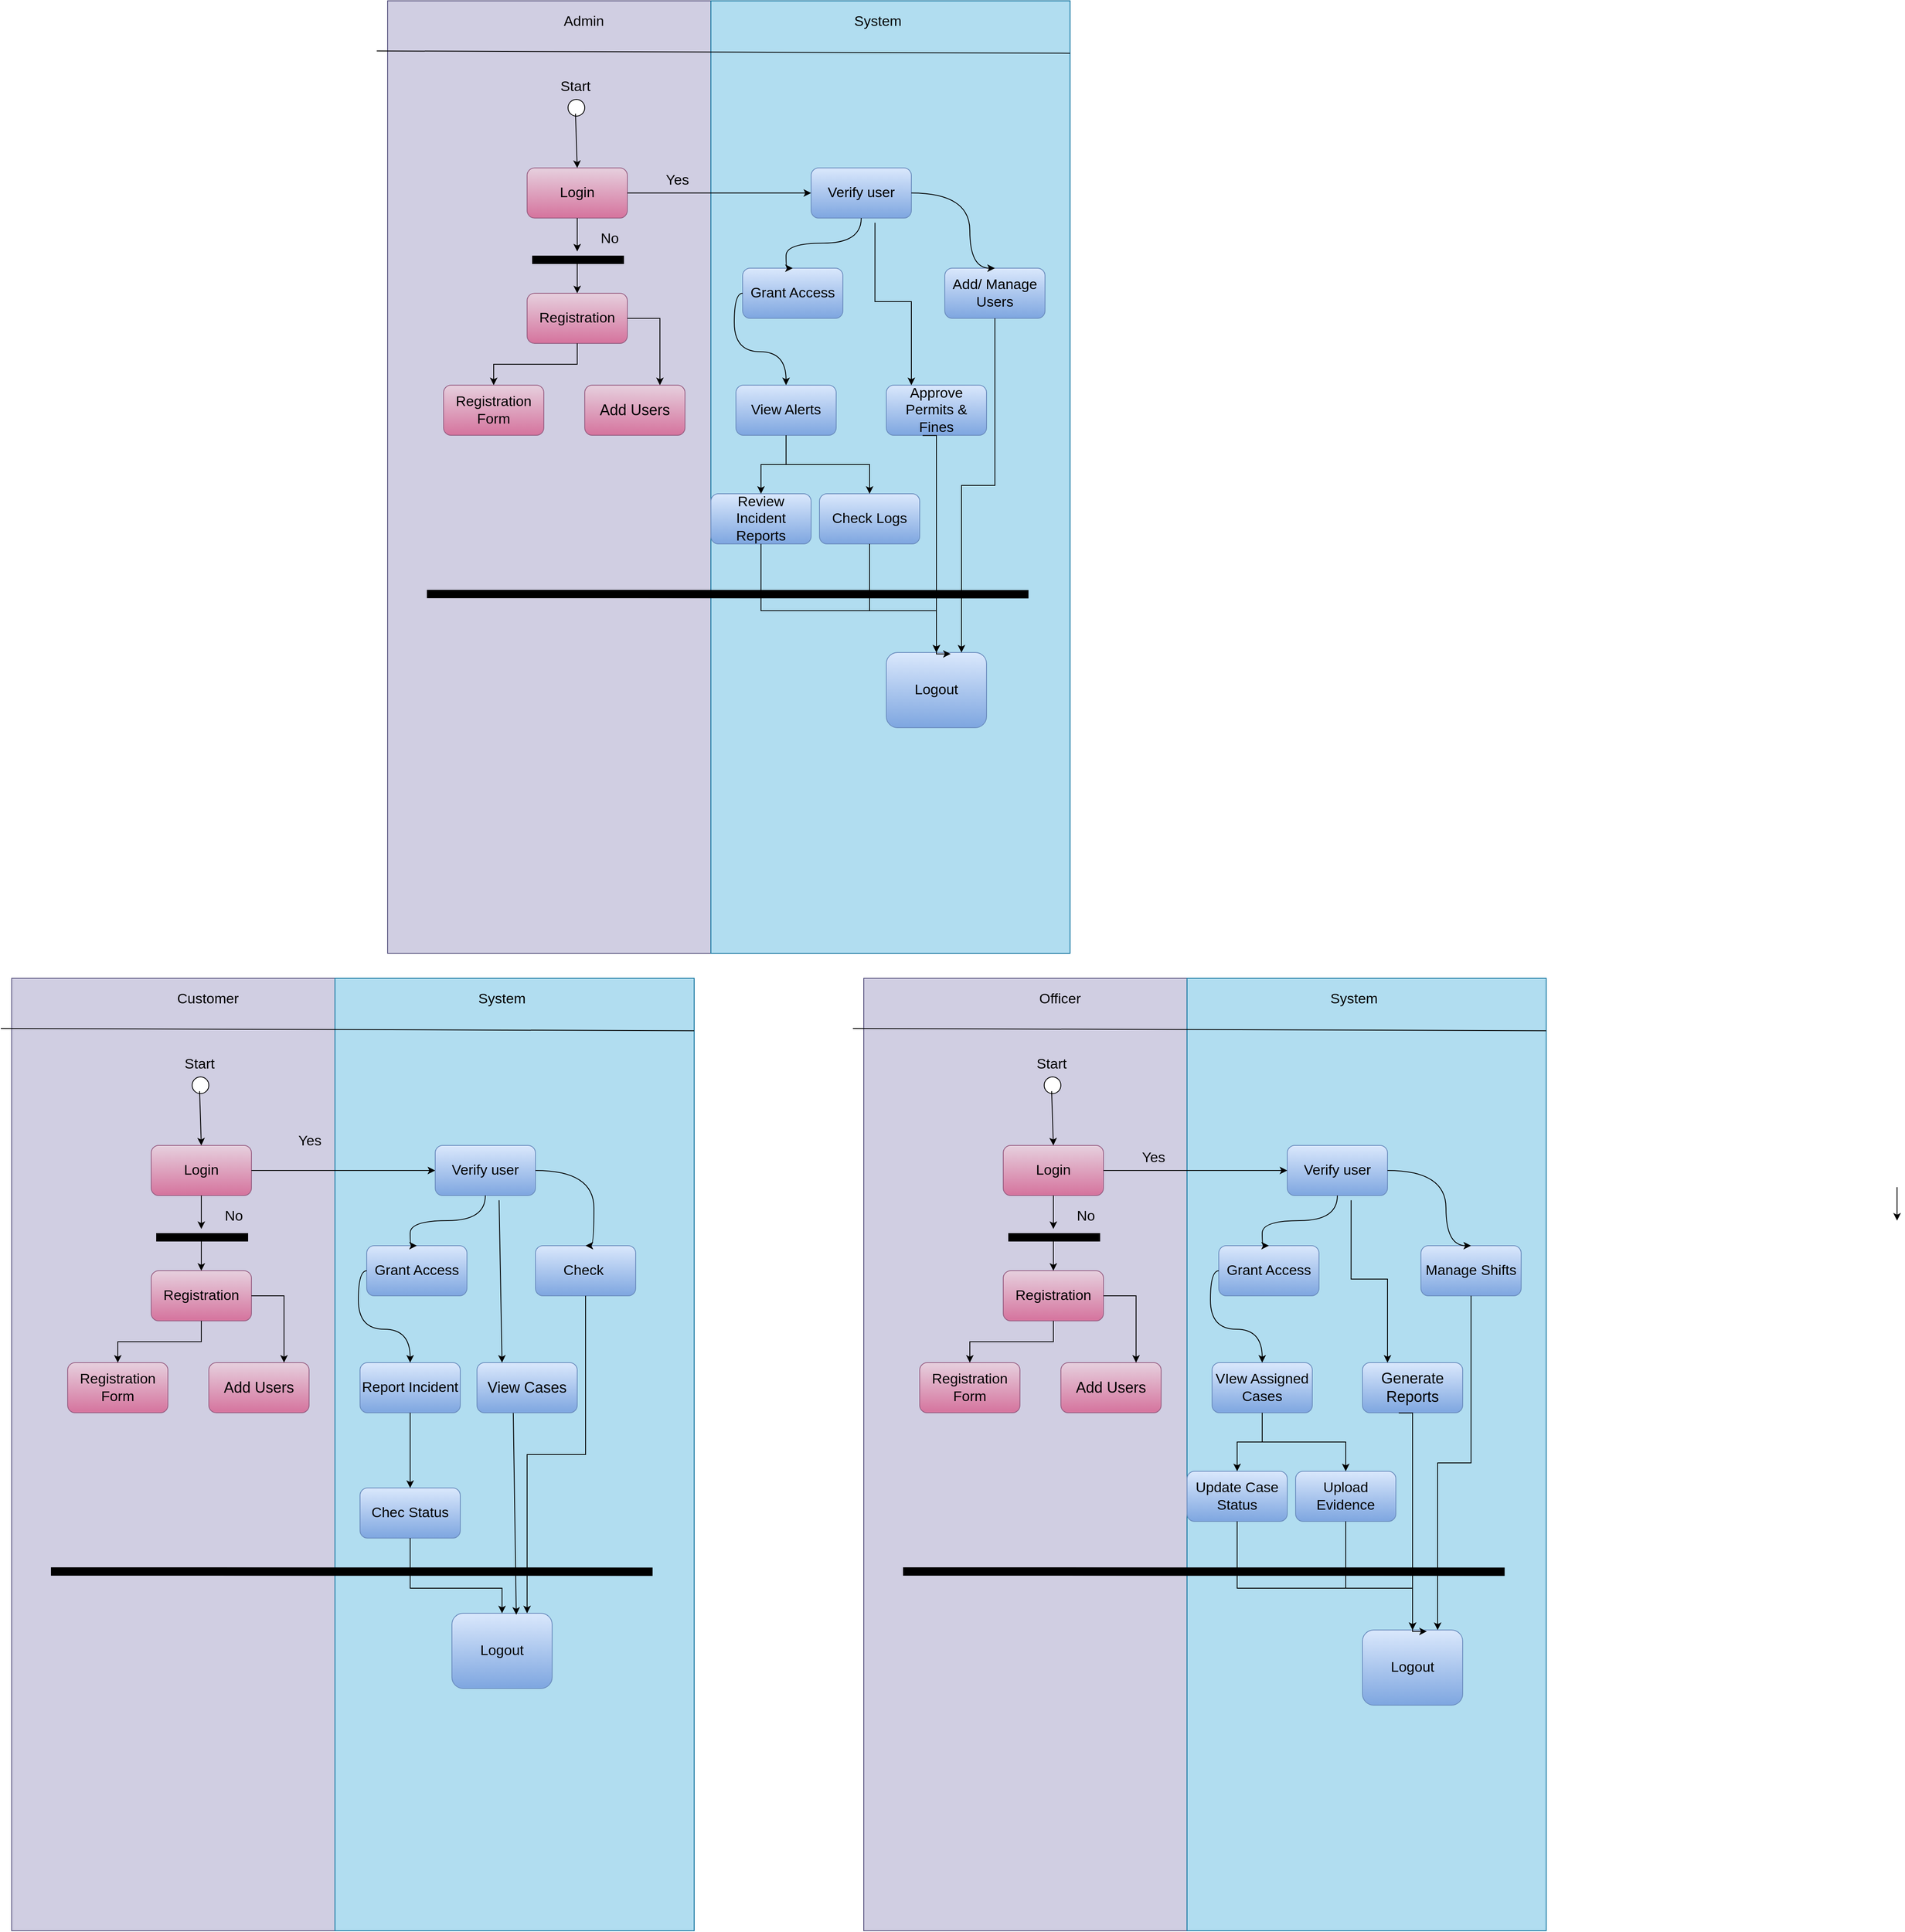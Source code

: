 <mxfile version="27.0.5">
  <diagram name="Page-1" id="B03mSPLDkN187rLbAm4E">
    <mxGraphModel dx="1965" dy="3743" grid="1" gridSize="10" guides="1" tooltips="1" connect="1" arrows="1" fold="1" page="1" pageScale="1" pageWidth="827" pageHeight="1169" math="0" shadow="0">
      <root>
        <mxCell id="0" />
        <mxCell id="1" parent="0" />
        <mxCell id="10Q0woqMHElBIrSK-lA1-16" value="" style="rounded=0;whiteSpace=wrap;html=1;fillColor=#d0cee2;strokeColor=#56517e;" vertex="1" parent="1">
          <mxGeometry x="13" y="-70" width="387" height="1140" as="geometry" />
        </mxCell>
        <mxCell id="10Q0woqMHElBIrSK-lA1-15" value="" style="rounded=0;whiteSpace=wrap;html=1;fillColor=#b1ddf0;strokeColor=#10739e;" vertex="1" parent="1">
          <mxGeometry x="400" y="-70" width="430" height="1140" as="geometry" />
        </mxCell>
        <mxCell id="10Q0woqMHElBIrSK-lA1-1" value="&lt;font style=&quot;font-size: 17px; color: rgb(0, 0, 0);&quot;&gt;Login&lt;/font&gt;" style="rounded=1;whiteSpace=wrap;html=1;fillColor=#e6d0de;gradientColor=#d5739d;strokeColor=#996185;" vertex="1" parent="1">
          <mxGeometry x="180" y="130" width="120" height="60" as="geometry" />
        </mxCell>
        <mxCell id="10Q0woqMHElBIrSK-lA1-2" value="&lt;font style=&quot;font-size: 17px; color: rgb(0, 0, 0);&quot;&gt;Registration&lt;/font&gt;" style="rounded=1;whiteSpace=wrap;html=1;fillColor=#e6d0de;gradientColor=#d5739d;strokeColor=#996185;" vertex="1" parent="1">
          <mxGeometry x="180" y="280" width="120" height="60" as="geometry" />
        </mxCell>
        <mxCell id="10Q0woqMHElBIrSK-lA1-3" value="&lt;font style=&quot;font-size: 17px; color: rgb(0, 0, 0);&quot;&gt;Registration Form&lt;/font&gt;" style="rounded=1;whiteSpace=wrap;html=1;fillColor=#e6d0de;gradientColor=#d5739d;strokeColor=#996185;" vertex="1" parent="1">
          <mxGeometry x="80" y="390" width="120" height="60" as="geometry" />
        </mxCell>
        <mxCell id="10Q0woqMHElBIrSK-lA1-4" value="&lt;font style=&quot;color: rgb(0, 0, 0); font-size: 18px;&quot;&gt;Add Users&lt;/font&gt;" style="rounded=1;whiteSpace=wrap;html=1;fillColor=#e6d0de;gradientColor=#d5739d;strokeColor=#996185;" vertex="1" parent="1">
          <mxGeometry x="249" y="390" width="120" height="60" as="geometry" />
        </mxCell>
        <mxCell id="10Q0woqMHElBIrSK-lA1-5" value="&lt;font style=&quot;font-size: 17px; color: rgb(0, 0, 0);&quot;&gt;Verify user&lt;/font&gt;" style="rounded=1;whiteSpace=wrap;html=1;fillColor=#dae8fc;gradientColor=#7ea6e0;strokeColor=#6c8ebf;" vertex="1" parent="1">
          <mxGeometry x="520" y="130" width="120" height="60" as="geometry" />
        </mxCell>
        <mxCell id="10Q0woqMHElBIrSK-lA1-6" value="&lt;font style=&quot;color: rgb(0, 0, 0); font-size: 17px;&quot;&gt;Grant Access&lt;/font&gt;" style="rounded=1;whiteSpace=wrap;html=1;fillColor=#dae8fc;gradientColor=#7ea6e0;strokeColor=#6c8ebf;" vertex="1" parent="1">
          <mxGeometry x="438" y="250" width="120" height="60" as="geometry" />
        </mxCell>
        <mxCell id="10Q0woqMHElBIrSK-lA1-7" value="&lt;font color=&quot;#000000&quot;&gt;&lt;span style=&quot;font-size: 17px;&quot;&gt;Check&amp;nbsp;&lt;/span&gt;&lt;/font&gt;" style="rounded=1;whiteSpace=wrap;html=1;fillColor=#dae8fc;gradientColor=#7ea6e0;strokeColor=#6c8ebf;" vertex="1" parent="1">
          <mxGeometry x="640" y="250" width="120" height="60" as="geometry" />
        </mxCell>
        <mxCell id="10Q0woqMHElBIrSK-lA1-8" value="&lt;font style=&quot;font-size: 17px; color: rgb(0, 0, 0);&quot;&gt;Report Incident&lt;/font&gt;" style="rounded=1;whiteSpace=wrap;html=1;fillColor=#dae8fc;gradientColor=#7ea6e0;strokeColor=#6c8ebf;" vertex="1" parent="1">
          <mxGeometry x="430" y="390" width="120" height="60" as="geometry" />
        </mxCell>
        <mxCell id="10Q0woqMHElBIrSK-lA1-9" value="&lt;font style=&quot;font-size: 18px;&quot; color=&quot;#000000&quot;&gt;View Cases&lt;/font&gt;" style="rounded=1;whiteSpace=wrap;html=1;fillColor=#dae8fc;gradientColor=#7ea6e0;strokeColor=#6c8ebf;" vertex="1" parent="1">
          <mxGeometry x="570" y="390" width="120" height="60" as="geometry" />
        </mxCell>
        <mxCell id="10Q0woqMHElBIrSK-lA1-10" value="&lt;font style=&quot;color: rgb(0, 0, 0); font-size: 17px;&quot;&gt;Chec Status&lt;/font&gt;" style="rounded=1;whiteSpace=wrap;html=1;fillColor=#dae8fc;gradientColor=#7ea6e0;strokeColor=#6c8ebf;" vertex="1" parent="1">
          <mxGeometry x="430" y="540" width="120" height="60" as="geometry" />
        </mxCell>
        <mxCell id="10Q0woqMHElBIrSK-lA1-11" value="&lt;font style=&quot;color: rgb(0, 0, 0); font-size: 17px;&quot;&gt;Logout&lt;/font&gt;" style="rounded=1;whiteSpace=wrap;html=1;fillColor=#dae8fc;gradientColor=#7ea6e0;strokeColor=#6c8ebf;" vertex="1" parent="1">
          <mxGeometry x="540" y="690" width="120" height="90" as="geometry" />
        </mxCell>
        <mxCell id="10Q0woqMHElBIrSK-lA1-13" value="" style="ellipse;whiteSpace=wrap;html=1;" vertex="1" parent="1">
          <mxGeometry x="229" y="48" width="20" height="20" as="geometry" />
        </mxCell>
        <mxCell id="10Q0woqMHElBIrSK-lA1-14" value="&lt;font style=&quot;font-size: 17px;&quot;&gt;Start&lt;/font&gt;" style="text;html=1;align=center;verticalAlign=middle;whiteSpace=wrap;rounded=0;fontColor=#000000;" vertex="1" parent="1">
          <mxGeometry x="208" y="18" width="60" height="30" as="geometry" />
        </mxCell>
        <mxCell id="10Q0woqMHElBIrSK-lA1-18" value="&lt;font style=&quot;font-size: 17px; color: rgb(0, 0, 0);&quot;&gt;Customer&lt;/font&gt;" style="text;html=1;align=center;verticalAlign=middle;whiteSpace=wrap;rounded=0;fontColor=#000000;" vertex="1" parent="1">
          <mxGeometry x="218" y="-60" width="60" height="30" as="geometry" />
        </mxCell>
        <mxCell id="10Q0woqMHElBIrSK-lA1-19" value="" style="endArrow=none;html=1;rounded=0;entryX=1;entryY=0.055;entryDx=0;entryDy=0;entryPerimeter=0;strokeColor=#000000;" edge="1" parent="1" target="10Q0woqMHElBIrSK-lA1-15">
          <mxGeometry width="50" height="50" relative="1" as="geometry">
            <mxPoint y="-10" as="sourcePoint" />
            <mxPoint x="510" y="260" as="targetPoint" />
          </mxGeometry>
        </mxCell>
        <mxCell id="10Q0woqMHElBIrSK-lA1-20" value="" style="endArrow=none;html=1;rounded=0;strokeWidth=10;strokeColor=#000000;" edge="1" parent="1">
          <mxGeometry width="50" height="50" relative="1" as="geometry">
            <mxPoint x="230" y="240" as="sourcePoint" />
            <mxPoint x="186" y="240" as="targetPoint" />
            <Array as="points">
              <mxPoint x="296" y="240" />
            </Array>
          </mxGeometry>
        </mxCell>
        <mxCell id="10Q0woqMHElBIrSK-lA1-21" value="" style="endArrow=none;html=1;rounded=0;strokeWidth=10;strokeColor=#000000;exitX=0.937;exitY=0.623;exitDx=0;exitDy=0;exitPerimeter=0;" edge="1" parent="1">
          <mxGeometry width="50" height="50" relative="1" as="geometry">
            <mxPoint x="780.23" y="640.22" as="sourcePoint" />
            <mxPoint x="60" y="640" as="targetPoint" />
            <Array as="points">
              <mxPoint x="170" y="640" />
            </Array>
          </mxGeometry>
        </mxCell>
        <mxCell id="10Q0woqMHElBIrSK-lA1-22" value="" style="endArrow=classic;html=1;rounded=0;entryX=0.5;entryY=0;entryDx=0;entryDy=0;exitX=0;exitY=1;exitDx=0;exitDy=0;strokeColor=#000000;" edge="1" parent="1">
          <mxGeometry width="50" height="50" relative="1" as="geometry">
            <mxPoint x="237.929" y="65.071" as="sourcePoint" />
            <mxPoint x="240" y="130" as="targetPoint" />
          </mxGeometry>
        </mxCell>
        <mxCell id="10Q0woqMHElBIrSK-lA1-23" value="" style="endArrow=classic;html=1;rounded=0;exitX=0.5;exitY=1;exitDx=0;exitDy=0;strokeColor=#000000;" edge="1" parent="1" source="10Q0woqMHElBIrSK-lA1-1">
          <mxGeometry width="50" height="50" relative="1" as="geometry">
            <mxPoint x="460" y="310" as="sourcePoint" />
            <mxPoint x="240" y="230" as="targetPoint" />
          </mxGeometry>
        </mxCell>
        <mxCell id="10Q0woqMHElBIrSK-lA1-25" value="" style="endArrow=classic;html=1;rounded=0;entryX=0.5;entryY=0;entryDx=0;entryDy=0;strokeColor=#000000;" edge="1" parent="1" target="10Q0woqMHElBIrSK-lA1-2">
          <mxGeometry width="50" height="50" relative="1" as="geometry">
            <mxPoint x="240" y="240" as="sourcePoint" />
            <mxPoint x="260" y="300" as="targetPoint" />
          </mxGeometry>
        </mxCell>
        <mxCell id="10Q0woqMHElBIrSK-lA1-26" value="" style="endArrow=classic;html=1;rounded=0;exitX=0.5;exitY=1;exitDx=0;exitDy=0;entryX=0.5;entryY=0;entryDx=0;entryDy=0;strokeColor=#000000;edgeStyle=elbowEdgeStyle;elbow=vertical;" edge="1" parent="1" source="10Q0woqMHElBIrSK-lA1-2" target="10Q0woqMHElBIrSK-lA1-3">
          <mxGeometry width="50" height="50" relative="1" as="geometry">
            <mxPoint x="270" y="220" as="sourcePoint" />
            <mxPoint x="270" y="310" as="targetPoint" />
          </mxGeometry>
        </mxCell>
        <mxCell id="10Q0woqMHElBIrSK-lA1-27" value="" style="endArrow=classic;html=1;rounded=0;exitX=1;exitY=0.5;exitDx=0;exitDy=0;entryX=0.75;entryY=0;entryDx=0;entryDy=0;strokeColor=#000000;edgeStyle=elbowEdgeStyle;elbow=vertical;" edge="1" parent="1" source="10Q0woqMHElBIrSK-lA1-2" target="10Q0woqMHElBIrSK-lA1-4">
          <mxGeometry width="50" height="50" relative="1" as="geometry">
            <mxPoint x="250" y="350" as="sourcePoint" />
            <mxPoint x="150" y="400" as="targetPoint" />
            <Array as="points">
              <mxPoint x="340" y="310" />
            </Array>
          </mxGeometry>
        </mxCell>
        <mxCell id="10Q0woqMHElBIrSK-lA1-30" value="" style="endArrow=classic;html=1;rounded=0;exitX=1;exitY=0.5;exitDx=0;exitDy=0;entryX=0;entryY=0.5;entryDx=0;entryDy=0;strokeColor=#000000;elbow=vertical;" edge="1" parent="1" source="10Q0woqMHElBIrSK-lA1-1" target="10Q0woqMHElBIrSK-lA1-5">
          <mxGeometry width="50" height="50" relative="1" as="geometry">
            <mxPoint x="310" y="320" as="sourcePoint" />
            <mxPoint x="349" y="400" as="targetPoint" />
          </mxGeometry>
        </mxCell>
        <mxCell id="10Q0woqMHElBIrSK-lA1-31" value="" style="endArrow=classic;html=1;rounded=0;exitX=1;exitY=0.5;exitDx=0;exitDy=0;entryX=0.5;entryY=0;entryDx=0;entryDy=0;strokeColor=#000000;edgeStyle=orthogonalEdgeStyle;curved=1;" edge="1" parent="1" source="10Q0woqMHElBIrSK-lA1-5" target="10Q0woqMHElBIrSK-lA1-7">
          <mxGeometry width="50" height="50" relative="1" as="geometry">
            <mxPoint x="310" y="170" as="sourcePoint" />
            <mxPoint x="530" y="170" as="targetPoint" />
            <Array as="points">
              <mxPoint x="710" y="160" />
              <mxPoint x="710" y="250" />
            </Array>
          </mxGeometry>
        </mxCell>
        <mxCell id="10Q0woqMHElBIrSK-lA1-32" value="" style="endArrow=classic;html=1;rounded=0;exitX=0.5;exitY=1;exitDx=0;exitDy=0;strokeColor=#000000;edgeStyle=orthogonalEdgeStyle;entryX=0.5;entryY=0;entryDx=0;entryDy=0;elbow=vertical;curved=1;" edge="1" parent="1" source="10Q0woqMHElBIrSK-lA1-5" target="10Q0woqMHElBIrSK-lA1-6">
          <mxGeometry width="50" height="50" relative="1" as="geometry">
            <mxPoint x="650" y="170" as="sourcePoint" />
            <mxPoint x="530" y="220" as="targetPoint" />
            <Array as="points">
              <mxPoint x="580" y="220" />
              <mxPoint x="490" y="220" />
              <mxPoint x="490" y="250" />
            </Array>
          </mxGeometry>
        </mxCell>
        <mxCell id="10Q0woqMHElBIrSK-lA1-34" value="&lt;font style=&quot;font-size: 17px; color: rgb(0, 0, 0);&quot;&gt;System&lt;/font&gt;" style="text;html=1;align=center;verticalAlign=middle;whiteSpace=wrap;rounded=0;fontColor=#000000;" vertex="1" parent="1">
          <mxGeometry x="570" y="-60" width="60" height="30" as="geometry" />
        </mxCell>
        <mxCell id="10Q0woqMHElBIrSK-lA1-35" value="" style="endArrow=classic;html=1;rounded=0;entryX=0.25;entryY=0;entryDx=0;entryDy=0;strokeColor=#000000;elbow=vertical;exitX=0.637;exitY=1.094;exitDx=0;exitDy=0;exitPerimeter=0;" edge="1" parent="1" source="10Q0woqMHElBIrSK-lA1-5" target="10Q0woqMHElBIrSK-lA1-9">
          <mxGeometry width="50" height="50" relative="1" as="geometry">
            <mxPoint x="310" y="170" as="sourcePoint" />
            <mxPoint x="530" y="170" as="targetPoint" />
          </mxGeometry>
        </mxCell>
        <mxCell id="10Q0woqMHElBIrSK-lA1-36" value="" style="endArrow=classic;html=1;rounded=0;exitX=0;exitY=0.5;exitDx=0;exitDy=0;entryX=0.5;entryY=0;entryDx=0;entryDy=0;strokeColor=#000000;elbow=vertical;edgeStyle=orthogonalEdgeStyle;curved=1;" edge="1" parent="1" source="10Q0woqMHElBIrSK-lA1-6" target="10Q0woqMHElBIrSK-lA1-8">
          <mxGeometry width="50" height="50" relative="1" as="geometry">
            <mxPoint x="320" y="180" as="sourcePoint" />
            <mxPoint x="540" y="180" as="targetPoint" />
          </mxGeometry>
        </mxCell>
        <mxCell id="10Q0woqMHElBIrSK-lA1-37" value="" style="endArrow=classic;html=1;rounded=0;exitX=0.5;exitY=1;exitDx=0;exitDy=0;strokeColor=#000000;" edge="1" parent="1" source="10Q0woqMHElBIrSK-lA1-8" target="10Q0woqMHElBIrSK-lA1-10">
          <mxGeometry width="50" height="50" relative="1" as="geometry">
            <mxPoint x="460" y="310" as="sourcePoint" />
            <mxPoint x="510" y="260" as="targetPoint" />
          </mxGeometry>
        </mxCell>
        <mxCell id="10Q0woqMHElBIrSK-lA1-38" value="" style="endArrow=classic;html=1;rounded=0;exitX=0.5;exitY=1;exitDx=0;exitDy=0;entryX=0.5;entryY=0;entryDx=0;entryDy=0;strokeColor=#000000;elbow=vertical;edgeStyle=orthogonalEdgeStyle;" edge="1" parent="1" source="10Q0woqMHElBIrSK-lA1-10" target="10Q0woqMHElBIrSK-lA1-11">
          <mxGeometry width="50" height="50" relative="1" as="geometry">
            <mxPoint x="530" y="520" as="sourcePoint" />
            <mxPoint x="750" y="520" as="targetPoint" />
            <Array as="points">
              <mxPoint x="490" y="660" />
              <mxPoint x="600" y="660" />
            </Array>
          </mxGeometry>
        </mxCell>
        <mxCell id="10Q0woqMHElBIrSK-lA1-40" value="" style="endArrow=classic;html=1;rounded=0;exitX=0.362;exitY=1.004;exitDx=0;exitDy=0;entryX=0.642;entryY=0.019;entryDx=0;entryDy=0;strokeColor=#000000;elbow=vertical;entryPerimeter=0;exitPerimeter=0;" edge="1" parent="1" source="10Q0woqMHElBIrSK-lA1-9" target="10Q0woqMHElBIrSK-lA1-11">
          <mxGeometry width="50" height="50" relative="1" as="geometry">
            <mxPoint x="340" y="200" as="sourcePoint" />
            <mxPoint x="560" y="200" as="targetPoint" />
          </mxGeometry>
        </mxCell>
        <mxCell id="10Q0woqMHElBIrSK-lA1-41" value="" style="endArrow=classic;html=1;rounded=0;exitX=0.5;exitY=1;exitDx=0;exitDy=0;entryX=0.75;entryY=0;entryDx=0;entryDy=0;strokeColor=#000000;elbow=vertical;edgeStyle=elbowEdgeStyle;" edge="1" parent="1" source="10Q0woqMHElBIrSK-lA1-7" target="10Q0woqMHElBIrSK-lA1-11">
          <mxGeometry width="50" height="50" relative="1" as="geometry">
            <mxPoint x="350" y="210" as="sourcePoint" />
            <mxPoint x="570" y="210" as="targetPoint" />
          </mxGeometry>
        </mxCell>
        <mxCell id="10Q0woqMHElBIrSK-lA1-42" value="" style="rounded=0;whiteSpace=wrap;html=1;fillColor=#d0cee2;strokeColor=#56517e;" vertex="1" parent="1">
          <mxGeometry x="1033" y="-70" width="387" height="1140" as="geometry" />
        </mxCell>
        <mxCell id="10Q0woqMHElBIrSK-lA1-43" value="" style="rounded=0;whiteSpace=wrap;html=1;fillColor=#b1ddf0;strokeColor=#10739e;" vertex="1" parent="1">
          <mxGeometry x="1420" y="-70" width="430" height="1140" as="geometry" />
        </mxCell>
        <mxCell id="10Q0woqMHElBIrSK-lA1-44" value="&lt;font style=&quot;font-size: 17px; color: rgb(0, 0, 0);&quot;&gt;Login&lt;/font&gt;" style="rounded=1;whiteSpace=wrap;html=1;fillColor=#e6d0de;gradientColor=#d5739d;strokeColor=#996185;" vertex="1" parent="1">
          <mxGeometry x="1200" y="130" width="120" height="60" as="geometry" />
        </mxCell>
        <mxCell id="10Q0woqMHElBIrSK-lA1-45" value="&lt;font style=&quot;font-size: 17px; color: rgb(0, 0, 0);&quot;&gt;Registration&lt;/font&gt;" style="rounded=1;whiteSpace=wrap;html=1;fillColor=#e6d0de;gradientColor=#d5739d;strokeColor=#996185;" vertex="1" parent="1">
          <mxGeometry x="1200" y="280" width="120" height="60" as="geometry" />
        </mxCell>
        <mxCell id="10Q0woqMHElBIrSK-lA1-46" value="&lt;font style=&quot;font-size: 17px; color: rgb(0, 0, 0);&quot;&gt;Registration Form&lt;/font&gt;" style="rounded=1;whiteSpace=wrap;html=1;fillColor=#e6d0de;gradientColor=#d5739d;strokeColor=#996185;" vertex="1" parent="1">
          <mxGeometry x="1100" y="390" width="120" height="60" as="geometry" />
        </mxCell>
        <mxCell id="10Q0woqMHElBIrSK-lA1-47" value="&lt;font style=&quot;color: rgb(0, 0, 0); font-size: 18px;&quot;&gt;Add Users&lt;/font&gt;" style="rounded=1;whiteSpace=wrap;html=1;fillColor=#e6d0de;gradientColor=#d5739d;strokeColor=#996185;" vertex="1" parent="1">
          <mxGeometry x="1269" y="390" width="120" height="60" as="geometry" />
        </mxCell>
        <mxCell id="10Q0woqMHElBIrSK-lA1-48" value="&lt;font style=&quot;font-size: 17px; color: rgb(0, 0, 0);&quot;&gt;Verify user&lt;/font&gt;" style="rounded=1;whiteSpace=wrap;html=1;fillColor=#dae8fc;gradientColor=#7ea6e0;strokeColor=#6c8ebf;" vertex="1" parent="1">
          <mxGeometry x="1540" y="130" width="120" height="60" as="geometry" />
        </mxCell>
        <mxCell id="10Q0woqMHElBIrSK-lA1-49" value="&lt;font style=&quot;color: rgb(0, 0, 0); font-size: 17px;&quot;&gt;Grant Access&lt;/font&gt;" style="rounded=1;whiteSpace=wrap;html=1;fillColor=#dae8fc;gradientColor=#7ea6e0;strokeColor=#6c8ebf;" vertex="1" parent="1">
          <mxGeometry x="1458" y="250" width="120" height="60" as="geometry" />
        </mxCell>
        <mxCell id="10Q0woqMHElBIrSK-lA1-50" value="&lt;font style=&quot;color: rgb(0, 0, 0); font-size: 17px;&quot;&gt;Manage Shifts&lt;/font&gt;" style="rounded=1;whiteSpace=wrap;html=1;fillColor=#dae8fc;gradientColor=#7ea6e0;strokeColor=#6c8ebf;" vertex="1" parent="1">
          <mxGeometry x="1700" y="250" width="120" height="60" as="geometry" />
        </mxCell>
        <mxCell id="10Q0woqMHElBIrSK-lA1-51" value="&lt;font color=&quot;#000000&quot;&gt;&lt;span style=&quot;font-size: 17px;&quot;&gt;VIew Assigned Cases&lt;/span&gt;&lt;/font&gt;" style="rounded=1;whiteSpace=wrap;html=1;fillColor=#dae8fc;gradientColor=#7ea6e0;strokeColor=#6c8ebf;" vertex="1" parent="1">
          <mxGeometry x="1450" y="390" width="120" height="60" as="geometry" />
        </mxCell>
        <mxCell id="10Q0woqMHElBIrSK-lA1-52" value="&lt;font color=&quot;#000000&quot;&gt;&lt;span style=&quot;font-size: 18px;&quot;&gt;Generate Reports&lt;/span&gt;&lt;/font&gt;" style="rounded=1;whiteSpace=wrap;html=1;fillColor=#dae8fc;gradientColor=#7ea6e0;strokeColor=#6c8ebf;" vertex="1" parent="1">
          <mxGeometry x="1630" y="390" width="120" height="60" as="geometry" />
        </mxCell>
        <mxCell id="10Q0woqMHElBIrSK-lA1-53" value="&lt;font style=&quot;color: rgb(0, 0, 0); font-size: 17px;&quot;&gt;Update Case Status&lt;/font&gt;" style="rounded=1;whiteSpace=wrap;html=1;fillColor=#dae8fc;gradientColor=#7ea6e0;strokeColor=#6c8ebf;" vertex="1" parent="1">
          <mxGeometry x="1420" y="520" width="120" height="60" as="geometry" />
        </mxCell>
        <mxCell id="10Q0woqMHElBIrSK-lA1-54" value="&lt;font style=&quot;color: rgb(0, 0, 0); font-size: 17px;&quot;&gt;Logout&lt;/font&gt;" style="rounded=1;whiteSpace=wrap;html=1;fillColor=#dae8fc;gradientColor=#7ea6e0;strokeColor=#6c8ebf;" vertex="1" parent="1">
          <mxGeometry x="1630" y="710" width="120" height="90" as="geometry" />
        </mxCell>
        <mxCell id="10Q0woqMHElBIrSK-lA1-55" value="" style="ellipse;whiteSpace=wrap;html=1;" vertex="1" parent="1">
          <mxGeometry x="1249" y="48" width="20" height="20" as="geometry" />
        </mxCell>
        <mxCell id="10Q0woqMHElBIrSK-lA1-56" value="&lt;font style=&quot;font-size: 17px;&quot;&gt;Start&lt;/font&gt;" style="text;html=1;align=center;verticalAlign=middle;whiteSpace=wrap;rounded=0;fontColor=#000000;" vertex="1" parent="1">
          <mxGeometry x="1228" y="18" width="60" height="30" as="geometry" />
        </mxCell>
        <mxCell id="10Q0woqMHElBIrSK-lA1-57" value="&lt;font style=&quot;font-size: 17px; color: rgb(0, 0, 0);&quot;&gt;Officer&lt;/font&gt;" style="text;html=1;align=center;verticalAlign=middle;whiteSpace=wrap;rounded=0;fontColor=#000000;" vertex="1" parent="1">
          <mxGeometry x="1238" y="-60" width="60" height="30" as="geometry" />
        </mxCell>
        <mxCell id="10Q0woqMHElBIrSK-lA1-58" value="" style="endArrow=none;html=1;rounded=0;entryX=1;entryY=0.055;entryDx=0;entryDy=0;entryPerimeter=0;strokeColor=#000000;" edge="1" parent="1" target="10Q0woqMHElBIrSK-lA1-43">
          <mxGeometry width="50" height="50" relative="1" as="geometry">
            <mxPoint x="1020" y="-10" as="sourcePoint" />
            <mxPoint x="1530" y="260" as="targetPoint" />
          </mxGeometry>
        </mxCell>
        <mxCell id="10Q0woqMHElBIrSK-lA1-59" value="" style="endArrow=none;html=1;rounded=0;strokeWidth=10;strokeColor=#000000;" edge="1" parent="1">
          <mxGeometry width="50" height="50" relative="1" as="geometry">
            <mxPoint x="1250" y="240" as="sourcePoint" />
            <mxPoint x="1206" y="240" as="targetPoint" />
            <Array as="points">
              <mxPoint x="1316" y="240" />
            </Array>
          </mxGeometry>
        </mxCell>
        <mxCell id="10Q0woqMHElBIrSK-lA1-60" value="" style="endArrow=none;html=1;rounded=0;strokeWidth=10;strokeColor=#000000;exitX=0.937;exitY=0.623;exitDx=0;exitDy=0;exitPerimeter=0;" edge="1" parent="1">
          <mxGeometry width="50" height="50" relative="1" as="geometry">
            <mxPoint x="1800.23" y="640.22" as="sourcePoint" />
            <mxPoint x="1080" y="640" as="targetPoint" />
            <Array as="points">
              <mxPoint x="1190" y="640" />
            </Array>
          </mxGeometry>
        </mxCell>
        <mxCell id="10Q0woqMHElBIrSK-lA1-61" value="" style="endArrow=classic;html=1;rounded=0;entryX=0.5;entryY=0;entryDx=0;entryDy=0;exitX=0;exitY=1;exitDx=0;exitDy=0;strokeColor=#000000;" edge="1" parent="1">
          <mxGeometry width="50" height="50" relative="1" as="geometry">
            <mxPoint x="1257.929" y="65.071" as="sourcePoint" />
            <mxPoint x="1260" y="130" as="targetPoint" />
          </mxGeometry>
        </mxCell>
        <mxCell id="10Q0woqMHElBIrSK-lA1-62" value="" style="endArrow=classic;html=1;rounded=0;exitX=0.5;exitY=1;exitDx=0;exitDy=0;strokeColor=#000000;" edge="1" parent="1">
          <mxGeometry width="50" height="50" relative="1" as="geometry">
            <mxPoint x="2270" y="180" as="sourcePoint" />
            <mxPoint x="2270" y="220" as="targetPoint" />
          </mxGeometry>
        </mxCell>
        <mxCell id="10Q0woqMHElBIrSK-lA1-63" value="" style="endArrow=classic;html=1;rounded=0;entryX=0.5;entryY=0;entryDx=0;entryDy=0;strokeColor=#000000;" edge="1" parent="1" target="10Q0woqMHElBIrSK-lA1-45">
          <mxGeometry width="50" height="50" relative="1" as="geometry">
            <mxPoint x="1260" y="240" as="sourcePoint" />
            <mxPoint x="1280" y="300" as="targetPoint" />
          </mxGeometry>
        </mxCell>
        <mxCell id="10Q0woqMHElBIrSK-lA1-64" value="" style="endArrow=classic;html=1;rounded=0;exitX=0.5;exitY=1;exitDx=0;exitDy=0;entryX=0.5;entryY=0;entryDx=0;entryDy=0;strokeColor=#000000;edgeStyle=elbowEdgeStyle;elbow=vertical;" edge="1" parent="1" source="10Q0woqMHElBIrSK-lA1-45" target="10Q0woqMHElBIrSK-lA1-46">
          <mxGeometry width="50" height="50" relative="1" as="geometry">
            <mxPoint x="1290" y="220" as="sourcePoint" />
            <mxPoint x="1290" y="310" as="targetPoint" />
          </mxGeometry>
        </mxCell>
        <mxCell id="10Q0woqMHElBIrSK-lA1-65" value="" style="endArrow=classic;html=1;rounded=0;exitX=1;exitY=0.5;exitDx=0;exitDy=0;entryX=0.75;entryY=0;entryDx=0;entryDy=0;strokeColor=#000000;edgeStyle=elbowEdgeStyle;elbow=vertical;" edge="1" parent="1" source="10Q0woqMHElBIrSK-lA1-45" target="10Q0woqMHElBIrSK-lA1-47">
          <mxGeometry width="50" height="50" relative="1" as="geometry">
            <mxPoint x="1270" y="350" as="sourcePoint" />
            <mxPoint x="1170" y="400" as="targetPoint" />
            <Array as="points">
              <mxPoint x="1360" y="310" />
            </Array>
          </mxGeometry>
        </mxCell>
        <mxCell id="10Q0woqMHElBIrSK-lA1-66" value="" style="endArrow=classic;html=1;rounded=0;exitX=1;exitY=0.5;exitDx=0;exitDy=0;entryX=0;entryY=0.5;entryDx=0;entryDy=0;strokeColor=#000000;elbow=vertical;" edge="1" parent="1" source="10Q0woqMHElBIrSK-lA1-44" target="10Q0woqMHElBIrSK-lA1-48">
          <mxGeometry width="50" height="50" relative="1" as="geometry">
            <mxPoint x="1330" y="320" as="sourcePoint" />
            <mxPoint x="1369" y="400" as="targetPoint" />
          </mxGeometry>
        </mxCell>
        <mxCell id="10Q0woqMHElBIrSK-lA1-67" value="" style="endArrow=classic;html=1;rounded=0;exitX=1;exitY=0.5;exitDx=0;exitDy=0;entryX=0.5;entryY=0;entryDx=0;entryDy=0;strokeColor=#000000;edgeStyle=orthogonalEdgeStyle;curved=1;" edge="1" parent="1" source="10Q0woqMHElBIrSK-lA1-48" target="10Q0woqMHElBIrSK-lA1-50">
          <mxGeometry width="50" height="50" relative="1" as="geometry">
            <mxPoint x="1330" y="170" as="sourcePoint" />
            <mxPoint x="1550" y="170" as="targetPoint" />
            <Array as="points">
              <mxPoint x="1730" y="160" />
              <mxPoint x="1730" y="250" />
            </Array>
          </mxGeometry>
        </mxCell>
        <mxCell id="10Q0woqMHElBIrSK-lA1-68" value="" style="endArrow=classic;html=1;rounded=0;exitX=0.5;exitY=1;exitDx=0;exitDy=0;strokeColor=#000000;edgeStyle=orthogonalEdgeStyle;entryX=0.5;entryY=0;entryDx=0;entryDy=0;elbow=vertical;curved=1;" edge="1" parent="1" source="10Q0woqMHElBIrSK-lA1-48" target="10Q0woqMHElBIrSK-lA1-49">
          <mxGeometry width="50" height="50" relative="1" as="geometry">
            <mxPoint x="1670" y="170" as="sourcePoint" />
            <mxPoint x="1550" y="220" as="targetPoint" />
            <Array as="points">
              <mxPoint x="1600" y="220" />
              <mxPoint x="1510" y="220" />
              <mxPoint x="1510" y="250" />
            </Array>
          </mxGeometry>
        </mxCell>
        <mxCell id="10Q0woqMHElBIrSK-lA1-69" value="&lt;font style=&quot;font-size: 17px; color: rgb(0, 0, 0);&quot;&gt;System&lt;/font&gt;" style="text;html=1;align=center;verticalAlign=middle;whiteSpace=wrap;rounded=0;fontColor=#000000;" vertex="1" parent="1">
          <mxGeometry x="1590" y="-60" width="60" height="30" as="geometry" />
        </mxCell>
        <mxCell id="10Q0woqMHElBIrSK-lA1-70" value="" style="endArrow=classic;html=1;rounded=0;entryX=0.25;entryY=0;entryDx=0;entryDy=0;strokeColor=#000000;elbow=vertical;exitX=0.637;exitY=1.094;exitDx=0;exitDy=0;exitPerimeter=0;edgeStyle=orthogonalEdgeStyle;" edge="1" parent="1" source="10Q0woqMHElBIrSK-lA1-48" target="10Q0woqMHElBIrSK-lA1-52">
          <mxGeometry width="50" height="50" relative="1" as="geometry">
            <mxPoint x="1330" y="170" as="sourcePoint" />
            <mxPoint x="1550" y="170" as="targetPoint" />
          </mxGeometry>
        </mxCell>
        <mxCell id="10Q0woqMHElBIrSK-lA1-71" value="" style="endArrow=classic;html=1;rounded=0;exitX=0;exitY=0.5;exitDx=0;exitDy=0;entryX=0.5;entryY=0;entryDx=0;entryDy=0;strokeColor=#000000;elbow=vertical;edgeStyle=orthogonalEdgeStyle;curved=1;" edge="1" parent="1" source="10Q0woqMHElBIrSK-lA1-49" target="10Q0woqMHElBIrSK-lA1-51">
          <mxGeometry width="50" height="50" relative="1" as="geometry">
            <mxPoint x="1340" y="180" as="sourcePoint" />
            <mxPoint x="1560" y="180" as="targetPoint" />
          </mxGeometry>
        </mxCell>
        <mxCell id="10Q0woqMHElBIrSK-lA1-72" value="" style="endArrow=classic;html=1;rounded=0;exitX=0.5;exitY=1;exitDx=0;exitDy=0;strokeColor=#000000;edgeStyle=orthogonalEdgeStyle;" edge="1" parent="1" source="10Q0woqMHElBIrSK-lA1-51" target="10Q0woqMHElBIrSK-lA1-53">
          <mxGeometry width="50" height="50" relative="1" as="geometry">
            <mxPoint x="1480" y="310" as="sourcePoint" />
            <mxPoint x="1530" y="260" as="targetPoint" />
          </mxGeometry>
        </mxCell>
        <mxCell id="10Q0woqMHElBIrSK-lA1-73" value="" style="endArrow=classic;html=1;rounded=0;exitX=0.5;exitY=1;exitDx=0;exitDy=0;entryX=0.5;entryY=0;entryDx=0;entryDy=0;strokeColor=#000000;elbow=vertical;edgeStyle=orthogonalEdgeStyle;" edge="1" parent="1" source="10Q0woqMHElBIrSK-lA1-53" target="10Q0woqMHElBIrSK-lA1-54">
          <mxGeometry width="50" height="50" relative="1" as="geometry">
            <mxPoint x="1550" y="520" as="sourcePoint" />
            <mxPoint x="1770" y="520" as="targetPoint" />
            <Array as="points">
              <mxPoint x="1510" y="660" />
              <mxPoint x="1620" y="660" />
            </Array>
          </mxGeometry>
        </mxCell>
        <mxCell id="10Q0woqMHElBIrSK-lA1-74" value="" style="endArrow=classic;html=1;rounded=0;exitX=0.362;exitY=1.004;exitDx=0;exitDy=0;entryX=0.642;entryY=0.019;entryDx=0;entryDy=0;strokeColor=#000000;entryPerimeter=0;exitPerimeter=0;edgeStyle=elbowEdgeStyle;" edge="1" parent="1" source="10Q0woqMHElBIrSK-lA1-52" target="10Q0woqMHElBIrSK-lA1-54">
          <mxGeometry width="50" height="50" relative="1" as="geometry">
            <mxPoint x="1360" y="200" as="sourcePoint" />
            <mxPoint x="1580" y="200" as="targetPoint" />
          </mxGeometry>
        </mxCell>
        <mxCell id="10Q0woqMHElBIrSK-lA1-75" value="" style="endArrow=classic;html=1;rounded=0;exitX=0.5;exitY=1;exitDx=0;exitDy=0;entryX=0.75;entryY=0;entryDx=0;entryDy=0;strokeColor=#000000;elbow=vertical;edgeStyle=elbowEdgeStyle;" edge="1" parent="1" source="10Q0woqMHElBIrSK-lA1-50" target="10Q0woqMHElBIrSK-lA1-54">
          <mxGeometry width="50" height="50" relative="1" as="geometry">
            <mxPoint x="1370" y="210" as="sourcePoint" />
            <mxPoint x="1590" y="210" as="targetPoint" />
          </mxGeometry>
        </mxCell>
        <mxCell id="10Q0woqMHElBIrSK-lA1-76" value="&lt;font color=&quot;#000000&quot;&gt;&lt;span style=&quot;font-size: 17px;&quot;&gt;Upload Evidence&lt;/span&gt;&lt;/font&gt;" style="rounded=1;whiteSpace=wrap;html=1;fillColor=#dae8fc;gradientColor=#7ea6e0;strokeColor=#6c8ebf;" vertex="1" parent="1">
          <mxGeometry x="1550" y="520" width="120" height="60" as="geometry" />
        </mxCell>
        <mxCell id="10Q0woqMHElBIrSK-lA1-78" value="" style="endArrow=classic;html=1;rounded=0;exitX=0.5;exitY=1;exitDx=0;exitDy=0;strokeColor=#000000;edgeStyle=orthogonalEdgeStyle;entryX=0.5;entryY=0;entryDx=0;entryDy=0;" edge="1" parent="1" source="10Q0woqMHElBIrSK-lA1-51" target="10Q0woqMHElBIrSK-lA1-76">
          <mxGeometry width="50" height="50" relative="1" as="geometry">
            <mxPoint x="1520" y="460" as="sourcePoint" />
            <mxPoint x="1490" y="530" as="targetPoint" />
          </mxGeometry>
        </mxCell>
        <mxCell id="10Q0woqMHElBIrSK-lA1-79" value="" style="endArrow=classic;html=1;rounded=0;exitX=0.5;exitY=1;exitDx=0;exitDy=0;entryX=0.5;entryY=0;entryDx=0;entryDy=0;strokeColor=#000000;elbow=vertical;edgeStyle=orthogonalEdgeStyle;" edge="1" parent="1" source="10Q0woqMHElBIrSK-lA1-76" target="10Q0woqMHElBIrSK-lA1-54">
          <mxGeometry width="50" height="50" relative="1" as="geometry">
            <mxPoint x="1490" y="590" as="sourcePoint" />
            <mxPoint x="1700" y="720" as="targetPoint" />
            <Array as="points">
              <mxPoint x="1610" y="660" />
              <mxPoint x="1690" y="660" />
            </Array>
          </mxGeometry>
        </mxCell>
        <mxCell id="10Q0woqMHElBIrSK-lA1-82" value="&lt;span style=&quot;font-size: 17px;&quot;&gt;&lt;font style=&quot;color: rgb(0, 0, 0);&quot;&gt;Yes&lt;/font&gt;&lt;/span&gt;" style="text;html=1;align=center;verticalAlign=middle;whiteSpace=wrap;rounded=0;fontColor=#000000;" vertex="1" parent="1">
          <mxGeometry x="340" y="110" width="60" height="30" as="geometry" />
        </mxCell>
        <mxCell id="10Q0woqMHElBIrSK-lA1-83" value="&lt;span style=&quot;font-size: 17px;&quot;&gt;&lt;font style=&quot;color: rgb(0, 0, 0);&quot;&gt;No&lt;/font&gt;&lt;/span&gt;" style="text;html=1;align=center;verticalAlign=middle;whiteSpace=wrap;rounded=0;fontColor=#000000;" vertex="1" parent="1">
          <mxGeometry x="249" y="200" width="60" height="30" as="geometry" />
        </mxCell>
        <mxCell id="10Q0woqMHElBIrSK-lA1-84" value="&lt;span style=&quot;font-size: 17px;&quot;&gt;&lt;font style=&quot;color: rgb(0, 0, 0);&quot;&gt;Yes&lt;/font&gt;&lt;/span&gt;" style="text;html=1;align=center;verticalAlign=middle;whiteSpace=wrap;rounded=0;fontColor=#000000;" vertex="1" parent="1">
          <mxGeometry x="1350" y="130" width="60" height="30" as="geometry" />
        </mxCell>
        <mxCell id="10Q0woqMHElBIrSK-lA1-85" value="&lt;span style=&quot;font-size: 17px;&quot;&gt;&lt;font style=&quot;color: rgb(0, 0, 0);&quot;&gt;No&lt;/font&gt;&lt;/span&gt;" style="text;html=1;align=center;verticalAlign=middle;whiteSpace=wrap;rounded=0;fontColor=#000000;" vertex="1" parent="1">
          <mxGeometry x="1269" y="200" width="60" height="30" as="geometry" />
        </mxCell>
        <mxCell id="10Q0woqMHElBIrSK-lA1-87" value="" style="endArrow=classic;html=1;rounded=0;entryX=0.5;entryY=0;entryDx=0;entryDy=0;strokeColor=#000000;" edge="1" parent="1">
          <mxGeometry width="50" height="50" relative="1" as="geometry">
            <mxPoint x="1260" y="190" as="sourcePoint" />
            <mxPoint x="1260" y="230" as="targetPoint" />
          </mxGeometry>
        </mxCell>
        <mxCell id="10Q0woqMHElBIrSK-lA1-88" value="" style="rounded=0;whiteSpace=wrap;html=1;fillColor=#d0cee2;strokeColor=#56517e;" vertex="1" parent="1">
          <mxGeometry x="463" y="-1240" width="387" height="1140" as="geometry" />
        </mxCell>
        <mxCell id="10Q0woqMHElBIrSK-lA1-89" value="" style="rounded=0;whiteSpace=wrap;html=1;fillColor=#b1ddf0;strokeColor=#10739e;" vertex="1" parent="1">
          <mxGeometry x="850" y="-1240" width="430" height="1140" as="geometry" />
        </mxCell>
        <mxCell id="10Q0woqMHElBIrSK-lA1-90" value="&lt;font style=&quot;font-size: 17px; color: rgb(0, 0, 0);&quot;&gt;Login&lt;/font&gt;" style="rounded=1;whiteSpace=wrap;html=1;fillColor=#e6d0de;gradientColor=#d5739d;strokeColor=#996185;" vertex="1" parent="1">
          <mxGeometry x="630" y="-1040" width="120" height="60" as="geometry" />
        </mxCell>
        <mxCell id="10Q0woqMHElBIrSK-lA1-91" value="&lt;font style=&quot;font-size: 17px; color: rgb(0, 0, 0);&quot;&gt;Registration&lt;/font&gt;" style="rounded=1;whiteSpace=wrap;html=1;fillColor=#e6d0de;gradientColor=#d5739d;strokeColor=#996185;" vertex="1" parent="1">
          <mxGeometry x="630" y="-890" width="120" height="60" as="geometry" />
        </mxCell>
        <mxCell id="10Q0woqMHElBIrSK-lA1-92" value="&lt;font style=&quot;font-size: 17px; color: rgb(0, 0, 0);&quot;&gt;Registration Form&lt;/font&gt;" style="rounded=1;whiteSpace=wrap;html=1;fillColor=#e6d0de;gradientColor=#d5739d;strokeColor=#996185;" vertex="1" parent="1">
          <mxGeometry x="530" y="-780" width="120" height="60" as="geometry" />
        </mxCell>
        <mxCell id="10Q0woqMHElBIrSK-lA1-93" value="&lt;font style=&quot;color: rgb(0, 0, 0); font-size: 18px;&quot;&gt;Add Users&lt;/font&gt;" style="rounded=1;whiteSpace=wrap;html=1;fillColor=#e6d0de;gradientColor=#d5739d;strokeColor=#996185;" vertex="1" parent="1">
          <mxGeometry x="699" y="-780" width="120" height="60" as="geometry" />
        </mxCell>
        <mxCell id="10Q0woqMHElBIrSK-lA1-94" value="&lt;font style=&quot;font-size: 17px; color: rgb(0, 0, 0);&quot;&gt;Verify user&lt;/font&gt;" style="rounded=1;whiteSpace=wrap;html=1;fillColor=#dae8fc;gradientColor=#7ea6e0;strokeColor=#6c8ebf;" vertex="1" parent="1">
          <mxGeometry x="970" y="-1040" width="120" height="60" as="geometry" />
        </mxCell>
        <mxCell id="10Q0woqMHElBIrSK-lA1-95" value="&lt;font style=&quot;color: rgb(0, 0, 0); font-size: 17px;&quot;&gt;Grant Access&lt;/font&gt;" style="rounded=1;whiteSpace=wrap;html=1;fillColor=#dae8fc;gradientColor=#7ea6e0;strokeColor=#6c8ebf;" vertex="1" parent="1">
          <mxGeometry x="888" y="-920" width="120" height="60" as="geometry" />
        </mxCell>
        <mxCell id="10Q0woqMHElBIrSK-lA1-96" value="&lt;font style=&quot;color: rgb(0, 0, 0); font-size: 17px;&quot;&gt;Add/ Manage Users&lt;/font&gt;" style="rounded=1;whiteSpace=wrap;html=1;fillColor=#dae8fc;gradientColor=#7ea6e0;strokeColor=#6c8ebf;" vertex="1" parent="1">
          <mxGeometry x="1130" y="-920" width="120" height="60" as="geometry" />
        </mxCell>
        <mxCell id="10Q0woqMHElBIrSK-lA1-97" value="&lt;font color=&quot;#000000&quot;&gt;&lt;span style=&quot;font-size: 17px;&quot;&gt;View Alerts&lt;/span&gt;&lt;/font&gt;" style="rounded=1;whiteSpace=wrap;html=1;fillColor=#dae8fc;gradientColor=#7ea6e0;strokeColor=#6c8ebf;" vertex="1" parent="1">
          <mxGeometry x="880" y="-780" width="120" height="60" as="geometry" />
        </mxCell>
        <mxCell id="10Q0woqMHElBIrSK-lA1-98" value="&lt;span style=&quot;color: rgb(0, 0, 0); font-size: 17px;&quot;&gt;Approve Permits &amp;amp; Fines&lt;/span&gt;" style="rounded=1;whiteSpace=wrap;html=1;fillColor=#dae8fc;gradientColor=#7ea6e0;strokeColor=#6c8ebf;" vertex="1" parent="1">
          <mxGeometry x="1060" y="-780" width="120" height="60" as="geometry" />
        </mxCell>
        <mxCell id="10Q0woqMHElBIrSK-lA1-99" value="&lt;font style=&quot;color: rgb(0, 0, 0); font-size: 17px;&quot;&gt;Review Incident Reports&lt;/font&gt;" style="rounded=1;whiteSpace=wrap;html=1;fillColor=#dae8fc;gradientColor=#7ea6e0;strokeColor=#6c8ebf;" vertex="1" parent="1">
          <mxGeometry x="850" y="-650" width="120" height="60" as="geometry" />
        </mxCell>
        <mxCell id="10Q0woqMHElBIrSK-lA1-100" value="&lt;font style=&quot;color: rgb(0, 0, 0); font-size: 17px;&quot;&gt;Logout&lt;/font&gt;" style="rounded=1;whiteSpace=wrap;html=1;fillColor=#dae8fc;gradientColor=#7ea6e0;strokeColor=#6c8ebf;" vertex="1" parent="1">
          <mxGeometry x="1060" y="-460" width="120" height="90" as="geometry" />
        </mxCell>
        <mxCell id="10Q0woqMHElBIrSK-lA1-101" value="" style="ellipse;whiteSpace=wrap;html=1;" vertex="1" parent="1">
          <mxGeometry x="679" y="-1122" width="20" height="20" as="geometry" />
        </mxCell>
        <mxCell id="10Q0woqMHElBIrSK-lA1-102" value="&lt;font style=&quot;font-size: 17px;&quot;&gt;Start&lt;/font&gt;" style="text;html=1;align=center;verticalAlign=middle;whiteSpace=wrap;rounded=0;fontColor=#000000;" vertex="1" parent="1">
          <mxGeometry x="658" y="-1152" width="60" height="30" as="geometry" />
        </mxCell>
        <mxCell id="10Q0woqMHElBIrSK-lA1-103" value="&lt;font style=&quot;font-size: 17px; color: rgb(0, 0, 0);&quot;&gt;Admin&lt;/font&gt;" style="text;html=1;align=center;verticalAlign=middle;whiteSpace=wrap;rounded=0;fontColor=#000000;" vertex="1" parent="1">
          <mxGeometry x="668" y="-1230" width="60" height="30" as="geometry" />
        </mxCell>
        <mxCell id="10Q0woqMHElBIrSK-lA1-104" value="" style="endArrow=none;html=1;rounded=0;entryX=1;entryY=0.055;entryDx=0;entryDy=0;entryPerimeter=0;strokeColor=#000000;" edge="1" parent="1" target="10Q0woqMHElBIrSK-lA1-89">
          <mxGeometry width="50" height="50" relative="1" as="geometry">
            <mxPoint x="450" y="-1180" as="sourcePoint" />
            <mxPoint x="960" y="-910" as="targetPoint" />
          </mxGeometry>
        </mxCell>
        <mxCell id="10Q0woqMHElBIrSK-lA1-105" value="" style="endArrow=none;html=1;rounded=0;strokeWidth=10;strokeColor=#000000;" edge="1" parent="1">
          <mxGeometry width="50" height="50" relative="1" as="geometry">
            <mxPoint x="680" y="-930" as="sourcePoint" />
            <mxPoint x="636" y="-930" as="targetPoint" />
            <Array as="points">
              <mxPoint x="746" y="-930" />
            </Array>
          </mxGeometry>
        </mxCell>
        <mxCell id="10Q0woqMHElBIrSK-lA1-106" value="" style="endArrow=none;html=1;rounded=0;strokeWidth=10;strokeColor=#000000;exitX=0.937;exitY=0.623;exitDx=0;exitDy=0;exitPerimeter=0;" edge="1" parent="1">
          <mxGeometry width="50" height="50" relative="1" as="geometry">
            <mxPoint x="1230.23" y="-529.78" as="sourcePoint" />
            <mxPoint x="510" y="-530" as="targetPoint" />
            <Array as="points">
              <mxPoint x="620" y="-530" />
            </Array>
          </mxGeometry>
        </mxCell>
        <mxCell id="10Q0woqMHElBIrSK-lA1-107" value="" style="endArrow=classic;html=1;rounded=0;entryX=0.5;entryY=0;entryDx=0;entryDy=0;exitX=0;exitY=1;exitDx=0;exitDy=0;strokeColor=#000000;" edge="1" parent="1">
          <mxGeometry width="50" height="50" relative="1" as="geometry">
            <mxPoint x="687.929" y="-1104.929" as="sourcePoint" />
            <mxPoint x="690" y="-1040" as="targetPoint" />
          </mxGeometry>
        </mxCell>
        <mxCell id="10Q0woqMHElBIrSK-lA1-108" value="" style="endArrow=classic;html=1;rounded=0;entryX=0.5;entryY=0;entryDx=0;entryDy=0;strokeColor=#000000;" edge="1" parent="1" target="10Q0woqMHElBIrSK-lA1-91">
          <mxGeometry width="50" height="50" relative="1" as="geometry">
            <mxPoint x="690" y="-930" as="sourcePoint" />
            <mxPoint x="710" y="-870" as="targetPoint" />
          </mxGeometry>
        </mxCell>
        <mxCell id="10Q0woqMHElBIrSK-lA1-109" value="" style="endArrow=classic;html=1;rounded=0;exitX=0.5;exitY=1;exitDx=0;exitDy=0;entryX=0.5;entryY=0;entryDx=0;entryDy=0;strokeColor=#000000;edgeStyle=elbowEdgeStyle;elbow=vertical;" edge="1" parent="1" source="10Q0woqMHElBIrSK-lA1-91" target="10Q0woqMHElBIrSK-lA1-92">
          <mxGeometry width="50" height="50" relative="1" as="geometry">
            <mxPoint x="720" y="-950" as="sourcePoint" />
            <mxPoint x="720" y="-860" as="targetPoint" />
          </mxGeometry>
        </mxCell>
        <mxCell id="10Q0woqMHElBIrSK-lA1-110" value="" style="endArrow=classic;html=1;rounded=0;exitX=1;exitY=0.5;exitDx=0;exitDy=0;entryX=0.75;entryY=0;entryDx=0;entryDy=0;strokeColor=#000000;edgeStyle=elbowEdgeStyle;elbow=vertical;" edge="1" parent="1" source="10Q0woqMHElBIrSK-lA1-91" target="10Q0woqMHElBIrSK-lA1-93">
          <mxGeometry width="50" height="50" relative="1" as="geometry">
            <mxPoint x="700" y="-820" as="sourcePoint" />
            <mxPoint x="600" y="-770" as="targetPoint" />
            <Array as="points">
              <mxPoint x="790" y="-860" />
            </Array>
          </mxGeometry>
        </mxCell>
        <mxCell id="10Q0woqMHElBIrSK-lA1-111" value="" style="endArrow=classic;html=1;rounded=0;exitX=1;exitY=0.5;exitDx=0;exitDy=0;entryX=0;entryY=0.5;entryDx=0;entryDy=0;strokeColor=#000000;elbow=vertical;" edge="1" parent="1" source="10Q0woqMHElBIrSK-lA1-90" target="10Q0woqMHElBIrSK-lA1-94">
          <mxGeometry width="50" height="50" relative="1" as="geometry">
            <mxPoint x="760" y="-850" as="sourcePoint" />
            <mxPoint x="799" y="-770" as="targetPoint" />
          </mxGeometry>
        </mxCell>
        <mxCell id="10Q0woqMHElBIrSK-lA1-112" value="" style="endArrow=classic;html=1;rounded=0;exitX=1;exitY=0.5;exitDx=0;exitDy=0;entryX=0.5;entryY=0;entryDx=0;entryDy=0;strokeColor=#000000;edgeStyle=orthogonalEdgeStyle;curved=1;" edge="1" parent="1" source="10Q0woqMHElBIrSK-lA1-94" target="10Q0woqMHElBIrSK-lA1-96">
          <mxGeometry width="50" height="50" relative="1" as="geometry">
            <mxPoint x="760" y="-1000" as="sourcePoint" />
            <mxPoint x="980" y="-1000" as="targetPoint" />
            <Array as="points">
              <mxPoint x="1160" y="-1010" />
              <mxPoint x="1160" y="-920" />
            </Array>
          </mxGeometry>
        </mxCell>
        <mxCell id="10Q0woqMHElBIrSK-lA1-113" value="" style="endArrow=classic;html=1;rounded=0;exitX=0.5;exitY=1;exitDx=0;exitDy=0;strokeColor=#000000;edgeStyle=orthogonalEdgeStyle;entryX=0.5;entryY=0;entryDx=0;entryDy=0;elbow=vertical;curved=1;" edge="1" parent="1" source="10Q0woqMHElBIrSK-lA1-94" target="10Q0woqMHElBIrSK-lA1-95">
          <mxGeometry width="50" height="50" relative="1" as="geometry">
            <mxPoint x="1100" y="-1000" as="sourcePoint" />
            <mxPoint x="980" y="-950" as="targetPoint" />
            <Array as="points">
              <mxPoint x="1030" y="-950" />
              <mxPoint x="940" y="-950" />
              <mxPoint x="940" y="-920" />
            </Array>
          </mxGeometry>
        </mxCell>
        <mxCell id="10Q0woqMHElBIrSK-lA1-114" value="&lt;font style=&quot;font-size: 17px; color: rgb(0, 0, 0);&quot;&gt;System&lt;/font&gt;" style="text;html=1;align=center;verticalAlign=middle;whiteSpace=wrap;rounded=0;fontColor=#000000;" vertex="1" parent="1">
          <mxGeometry x="1020" y="-1230" width="60" height="30" as="geometry" />
        </mxCell>
        <mxCell id="10Q0woqMHElBIrSK-lA1-115" value="" style="endArrow=classic;html=1;rounded=0;entryX=0.25;entryY=0;entryDx=0;entryDy=0;strokeColor=#000000;elbow=vertical;exitX=0.637;exitY=1.094;exitDx=0;exitDy=0;exitPerimeter=0;edgeStyle=orthogonalEdgeStyle;" edge="1" parent="1" source="10Q0woqMHElBIrSK-lA1-94" target="10Q0woqMHElBIrSK-lA1-98">
          <mxGeometry width="50" height="50" relative="1" as="geometry">
            <mxPoint x="760" y="-1000" as="sourcePoint" />
            <mxPoint x="980" y="-1000" as="targetPoint" />
          </mxGeometry>
        </mxCell>
        <mxCell id="10Q0woqMHElBIrSK-lA1-116" value="" style="endArrow=classic;html=1;rounded=0;exitX=0;exitY=0.5;exitDx=0;exitDy=0;entryX=0.5;entryY=0;entryDx=0;entryDy=0;strokeColor=#000000;elbow=vertical;edgeStyle=orthogonalEdgeStyle;curved=1;" edge="1" parent="1" source="10Q0woqMHElBIrSK-lA1-95" target="10Q0woqMHElBIrSK-lA1-97">
          <mxGeometry width="50" height="50" relative="1" as="geometry">
            <mxPoint x="770" y="-990" as="sourcePoint" />
            <mxPoint x="990" y="-990" as="targetPoint" />
          </mxGeometry>
        </mxCell>
        <mxCell id="10Q0woqMHElBIrSK-lA1-117" value="" style="endArrow=classic;html=1;rounded=0;exitX=0.5;exitY=1;exitDx=0;exitDy=0;strokeColor=#000000;edgeStyle=orthogonalEdgeStyle;" edge="1" parent="1" source="10Q0woqMHElBIrSK-lA1-97" target="10Q0woqMHElBIrSK-lA1-99">
          <mxGeometry width="50" height="50" relative="1" as="geometry">
            <mxPoint x="910" y="-860" as="sourcePoint" />
            <mxPoint x="960" y="-910" as="targetPoint" />
          </mxGeometry>
        </mxCell>
        <mxCell id="10Q0woqMHElBIrSK-lA1-118" value="" style="endArrow=classic;html=1;rounded=0;exitX=0.5;exitY=1;exitDx=0;exitDy=0;entryX=0.5;entryY=0;entryDx=0;entryDy=0;strokeColor=#000000;elbow=vertical;edgeStyle=orthogonalEdgeStyle;" edge="1" parent="1" source="10Q0woqMHElBIrSK-lA1-99" target="10Q0woqMHElBIrSK-lA1-100">
          <mxGeometry width="50" height="50" relative="1" as="geometry">
            <mxPoint x="980" y="-650" as="sourcePoint" />
            <mxPoint x="1200" y="-650" as="targetPoint" />
            <Array as="points">
              <mxPoint x="940" y="-510" />
              <mxPoint x="1050" y="-510" />
            </Array>
          </mxGeometry>
        </mxCell>
        <mxCell id="10Q0woqMHElBIrSK-lA1-119" value="" style="endArrow=classic;html=1;rounded=0;exitX=0.362;exitY=1.004;exitDx=0;exitDy=0;entryX=0.642;entryY=0.019;entryDx=0;entryDy=0;strokeColor=#000000;entryPerimeter=0;exitPerimeter=0;edgeStyle=elbowEdgeStyle;" edge="1" parent="1" source="10Q0woqMHElBIrSK-lA1-98" target="10Q0woqMHElBIrSK-lA1-100">
          <mxGeometry width="50" height="50" relative="1" as="geometry">
            <mxPoint x="790" y="-970" as="sourcePoint" />
            <mxPoint x="1010" y="-970" as="targetPoint" />
          </mxGeometry>
        </mxCell>
        <mxCell id="10Q0woqMHElBIrSK-lA1-120" value="" style="endArrow=classic;html=1;rounded=0;exitX=0.5;exitY=1;exitDx=0;exitDy=0;entryX=0.75;entryY=0;entryDx=0;entryDy=0;strokeColor=#000000;elbow=vertical;edgeStyle=elbowEdgeStyle;" edge="1" parent="1" source="10Q0woqMHElBIrSK-lA1-96" target="10Q0woqMHElBIrSK-lA1-100">
          <mxGeometry width="50" height="50" relative="1" as="geometry">
            <mxPoint x="800" y="-960" as="sourcePoint" />
            <mxPoint x="1020" y="-960" as="targetPoint" />
          </mxGeometry>
        </mxCell>
        <mxCell id="10Q0woqMHElBIrSK-lA1-121" value="&lt;font color=&quot;#000000&quot;&gt;&lt;span style=&quot;font-size: 17px;&quot;&gt;Check Logs&lt;/span&gt;&lt;/font&gt;" style="rounded=1;whiteSpace=wrap;html=1;fillColor=#dae8fc;gradientColor=#7ea6e0;strokeColor=#6c8ebf;" vertex="1" parent="1">
          <mxGeometry x="980" y="-650" width="120" height="60" as="geometry" />
        </mxCell>
        <mxCell id="10Q0woqMHElBIrSK-lA1-122" value="" style="endArrow=classic;html=1;rounded=0;exitX=0.5;exitY=1;exitDx=0;exitDy=0;strokeColor=#000000;edgeStyle=orthogonalEdgeStyle;entryX=0.5;entryY=0;entryDx=0;entryDy=0;" edge="1" parent="1" source="10Q0woqMHElBIrSK-lA1-97" target="10Q0woqMHElBIrSK-lA1-121">
          <mxGeometry width="50" height="50" relative="1" as="geometry">
            <mxPoint x="950" y="-710" as="sourcePoint" />
            <mxPoint x="920" y="-640" as="targetPoint" />
          </mxGeometry>
        </mxCell>
        <mxCell id="10Q0woqMHElBIrSK-lA1-123" value="" style="endArrow=classic;html=1;rounded=0;exitX=0.5;exitY=1;exitDx=0;exitDy=0;entryX=0.5;entryY=0;entryDx=0;entryDy=0;strokeColor=#000000;elbow=vertical;edgeStyle=orthogonalEdgeStyle;" edge="1" parent="1" source="10Q0woqMHElBIrSK-lA1-121" target="10Q0woqMHElBIrSK-lA1-100">
          <mxGeometry width="50" height="50" relative="1" as="geometry">
            <mxPoint x="920" y="-580" as="sourcePoint" />
            <mxPoint x="1130" y="-450" as="targetPoint" />
            <Array as="points">
              <mxPoint x="1040" y="-510" />
              <mxPoint x="1120" y="-510" />
            </Array>
          </mxGeometry>
        </mxCell>
        <mxCell id="10Q0woqMHElBIrSK-lA1-124" value="&lt;span style=&quot;font-size: 17px;&quot;&gt;&lt;font style=&quot;color: rgb(0, 0, 0);&quot;&gt;Yes&lt;/font&gt;&lt;/span&gt;" style="text;html=1;align=center;verticalAlign=middle;whiteSpace=wrap;rounded=0;fontColor=#000000;" vertex="1" parent="1">
          <mxGeometry x="780" y="-1040" width="60" height="30" as="geometry" />
        </mxCell>
        <mxCell id="10Q0woqMHElBIrSK-lA1-125" value="&lt;span style=&quot;font-size: 17px;&quot;&gt;&lt;font style=&quot;color: rgb(0, 0, 0);&quot;&gt;No&lt;/font&gt;&lt;/span&gt;" style="text;html=1;align=center;verticalAlign=middle;whiteSpace=wrap;rounded=0;fontColor=#000000;" vertex="1" parent="1">
          <mxGeometry x="699" y="-970" width="60" height="30" as="geometry" />
        </mxCell>
        <mxCell id="10Q0woqMHElBIrSK-lA1-126" value="" style="endArrow=classic;html=1;rounded=0;entryX=0.5;entryY=0;entryDx=0;entryDy=0;strokeColor=#000000;" edge="1" parent="1">
          <mxGeometry width="50" height="50" relative="1" as="geometry">
            <mxPoint x="690" y="-980" as="sourcePoint" />
            <mxPoint x="690" y="-940" as="targetPoint" />
          </mxGeometry>
        </mxCell>
      </root>
    </mxGraphModel>
  </diagram>
</mxfile>
